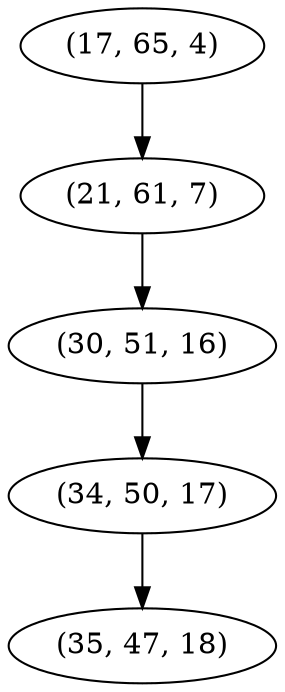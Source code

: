 digraph tree {
    "(17, 65, 4)";
    "(21, 61, 7)";
    "(30, 51, 16)";
    "(34, 50, 17)";
    "(35, 47, 18)";
    "(17, 65, 4)" -> "(21, 61, 7)";
    "(21, 61, 7)" -> "(30, 51, 16)";
    "(30, 51, 16)" -> "(34, 50, 17)";
    "(34, 50, 17)" -> "(35, 47, 18)";
}
